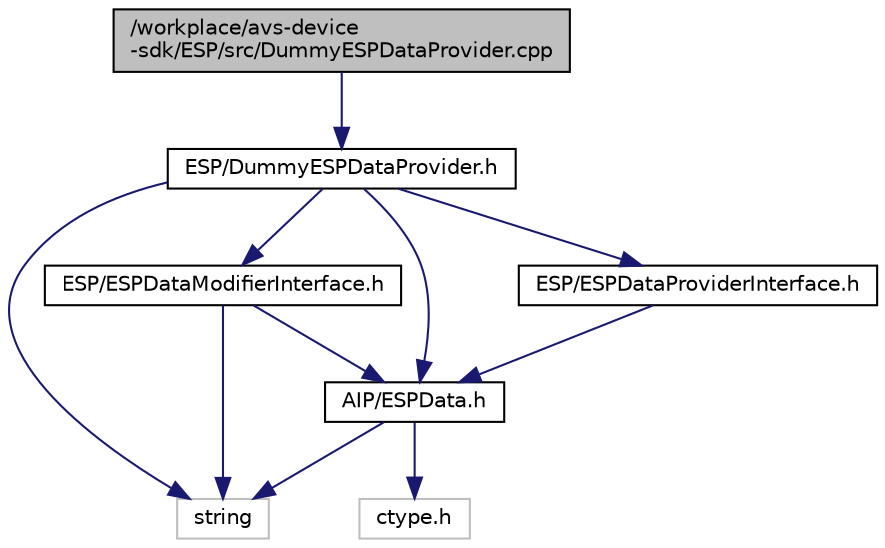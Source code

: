 digraph "/workplace/avs-device-sdk/ESP/src/DummyESPDataProvider.cpp"
{
  edge [fontname="Helvetica",fontsize="10",labelfontname="Helvetica",labelfontsize="10"];
  node [fontname="Helvetica",fontsize="10",shape=record];
  Node1 [label="/workplace/avs-device\l-sdk/ESP/src/DummyESPDataProvider.cpp",height=0.2,width=0.4,color="black", fillcolor="grey75", style="filled", fontcolor="black"];
  Node1 -> Node2 [color="midnightblue",fontsize="10",style="solid",fontname="Helvetica"];
  Node2 [label="ESP/DummyESPDataProvider.h",height=0.2,width=0.4,color="black", fillcolor="white", style="filled",URL="$_dummy_e_s_p_data_provider_8h.html"];
  Node2 -> Node3 [color="midnightblue",fontsize="10",style="solid",fontname="Helvetica"];
  Node3 [label="string",height=0.2,width=0.4,color="grey75", fillcolor="white", style="filled"];
  Node2 -> Node4 [color="midnightblue",fontsize="10",style="solid",fontname="Helvetica"];
  Node4 [label="AIP/ESPData.h",height=0.2,width=0.4,color="black", fillcolor="white", style="filled",URL="$_e_s_p_data_8h.html"];
  Node4 -> Node5 [color="midnightblue",fontsize="10",style="solid",fontname="Helvetica"];
  Node5 [label="ctype.h",height=0.2,width=0.4,color="grey75", fillcolor="white", style="filled"];
  Node4 -> Node3 [color="midnightblue",fontsize="10",style="solid",fontname="Helvetica"];
  Node2 -> Node6 [color="midnightblue",fontsize="10",style="solid",fontname="Helvetica"];
  Node6 [label="ESP/ESPDataModifierInterface.h",height=0.2,width=0.4,color="black", fillcolor="white", style="filled",URL="$_e_s_p_data_modifier_interface_8h.html"];
  Node6 -> Node3 [color="midnightblue",fontsize="10",style="solid",fontname="Helvetica"];
  Node6 -> Node4 [color="midnightblue",fontsize="10",style="solid",fontname="Helvetica"];
  Node2 -> Node7 [color="midnightblue",fontsize="10",style="solid",fontname="Helvetica"];
  Node7 [label="ESP/ESPDataProviderInterface.h",height=0.2,width=0.4,color="black", fillcolor="white", style="filled",URL="$_e_s_p_data_provider_interface_8h.html"];
  Node7 -> Node4 [color="midnightblue",fontsize="10",style="solid",fontname="Helvetica"];
}
